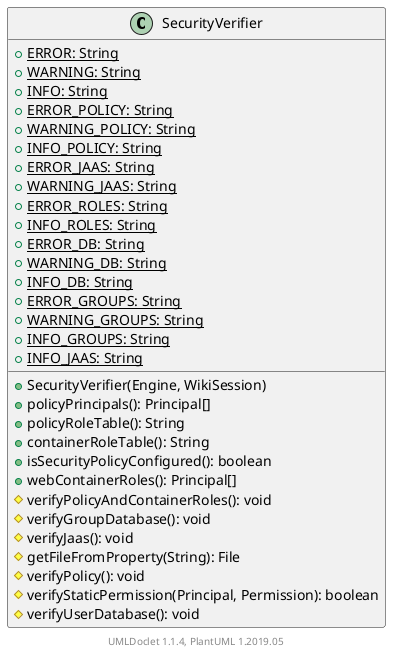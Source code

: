 @startuml

    class SecurityVerifier [[SecurityVerifier.html]] {
        {static} +ERROR: String
        {static} +WARNING: String
        {static} +INFO: String
        {static} +ERROR_POLICY: String
        {static} +WARNING_POLICY: String
        {static} +INFO_POLICY: String
        {static} +ERROR_JAAS: String
        {static} +WARNING_JAAS: String
        {static} +ERROR_ROLES: String
        {static} +INFO_ROLES: String
        {static} +ERROR_DB: String
        {static} +WARNING_DB: String
        {static} +INFO_DB: String
        {static} +ERROR_GROUPS: String
        {static} +WARNING_GROUPS: String
        {static} +INFO_GROUPS: String
        {static} +INFO_JAAS: String
        +SecurityVerifier(Engine, WikiSession)
        +policyPrincipals(): Principal[]
        +policyRoleTable(): String
        +containerRoleTable(): String
        +isSecurityPolicyConfigured(): boolean
        +webContainerRoles(): Principal[]
        #verifyPolicyAndContainerRoles(): void
        #verifyGroupDatabase(): void
        #verifyJaas(): void
        #getFileFromProperty(String): File
        #verifyPolicy(): void
        #verifyStaticPermission(Principal, Permission): boolean
        #verifyUserDatabase(): void
    }


    center footer UMLDoclet 1.1.4, PlantUML 1.2019.05
@enduml

